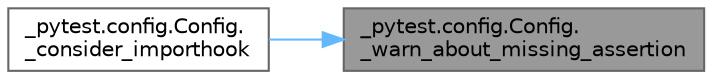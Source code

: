 digraph "_pytest.config.Config._warn_about_missing_assertion"
{
 // LATEX_PDF_SIZE
  bgcolor="transparent";
  edge [fontname=Helvetica,fontsize=10,labelfontname=Helvetica,labelfontsize=10];
  node [fontname=Helvetica,fontsize=10,shape=box,height=0.2,width=0.4];
  rankdir="RL";
  Node1 [id="Node000001",label="_pytest.config.Config.\l_warn_about_missing_assertion",height=0.2,width=0.4,color="gray40", fillcolor="grey60", style="filled", fontcolor="black",tooltip=" "];
  Node1 -> Node2 [id="edge1_Node000001_Node000002",dir="back",color="steelblue1",style="solid",tooltip=" "];
  Node2 [id="Node000002",label="_pytest.config.Config.\l_consider_importhook",height=0.2,width=0.4,color="grey40", fillcolor="white", style="filled",URL="$class__pytest_1_1config_1_1_config.html#adaa27dbabf99101b81fb2b7ffea81de6",tooltip=" "];
}
